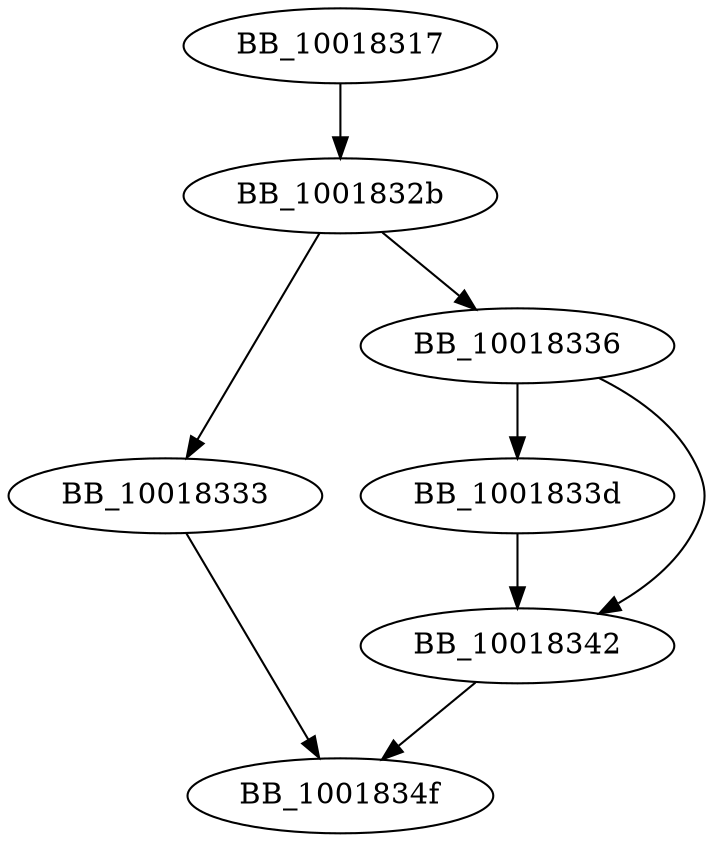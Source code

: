 DiGraph __Mtx_init{
BB_10018317->BB_1001832b
BB_1001832b->BB_10018333
BB_1001832b->BB_10018336
BB_10018333->BB_1001834f
BB_10018336->BB_1001833d
BB_10018336->BB_10018342
BB_1001833d->BB_10018342
BB_10018342->BB_1001834f
}
